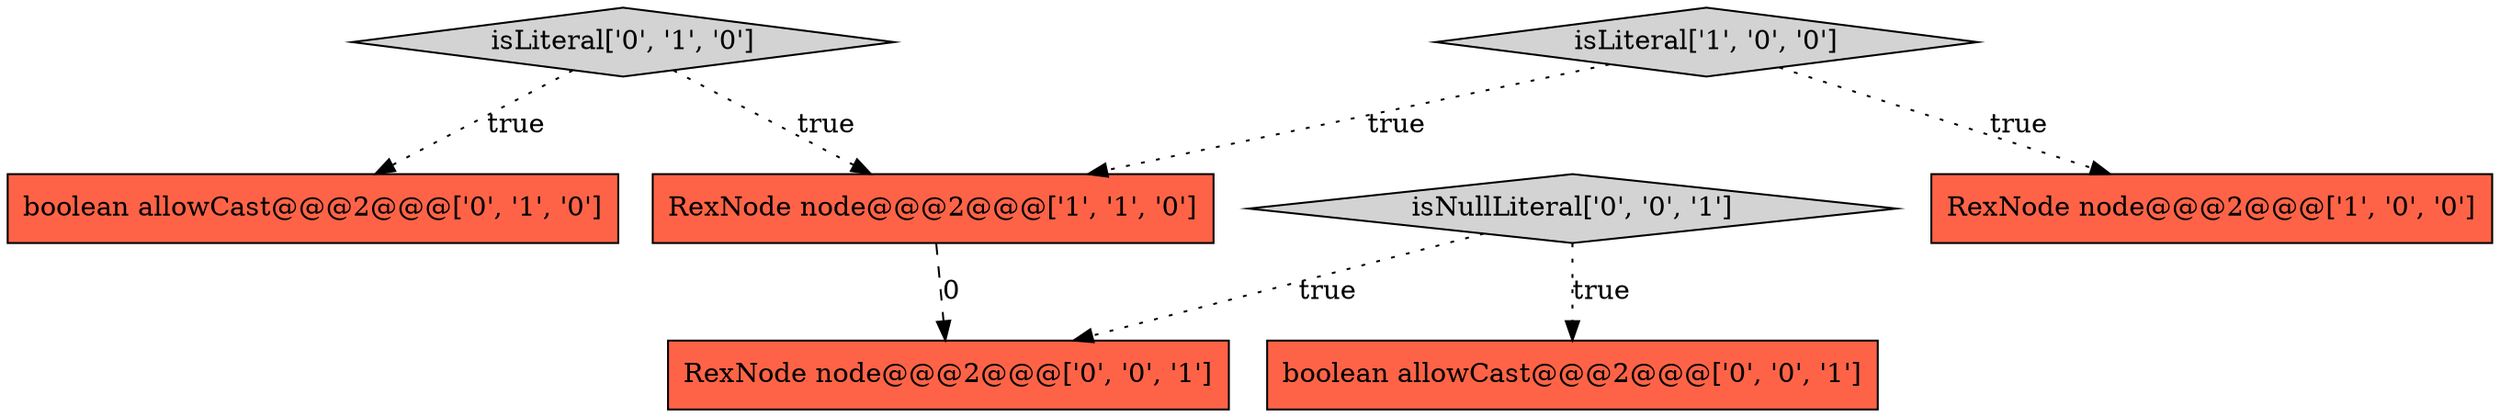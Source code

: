 digraph {
3 [style = filled, label = "boolean allowCast@@@2@@@['0', '1', '0']", fillcolor = tomato, shape = box image = "AAA0AAABBB2BBB"];
7 [style = filled, label = "RexNode node@@@2@@@['0', '0', '1']", fillcolor = tomato, shape = box image = "AAA0AAABBB3BBB"];
0 [style = filled, label = "RexNode node@@@2@@@['1', '0', '0']", fillcolor = tomato, shape = box image = "AAA0AAABBB1BBB"];
4 [style = filled, label = "isLiteral['0', '1', '0']", fillcolor = lightgray, shape = diamond image = "AAA0AAABBB2BBB"];
6 [style = filled, label = "isNullLiteral['0', '0', '1']", fillcolor = lightgray, shape = diamond image = "AAA0AAABBB3BBB"];
1 [style = filled, label = "isLiteral['1', '0', '0']", fillcolor = lightgray, shape = diamond image = "AAA0AAABBB1BBB"];
5 [style = filled, label = "boolean allowCast@@@2@@@['0', '0', '1']", fillcolor = tomato, shape = box image = "AAA0AAABBB3BBB"];
2 [style = filled, label = "RexNode node@@@2@@@['1', '1', '0']", fillcolor = tomato, shape = box image = "AAA0AAABBB1BBB"];
1->2 [style = dotted, label="true"];
6->5 [style = dotted, label="true"];
1->0 [style = dotted, label="true"];
2->7 [style = dashed, label="0"];
4->3 [style = dotted, label="true"];
6->7 [style = dotted, label="true"];
4->2 [style = dotted, label="true"];
}
